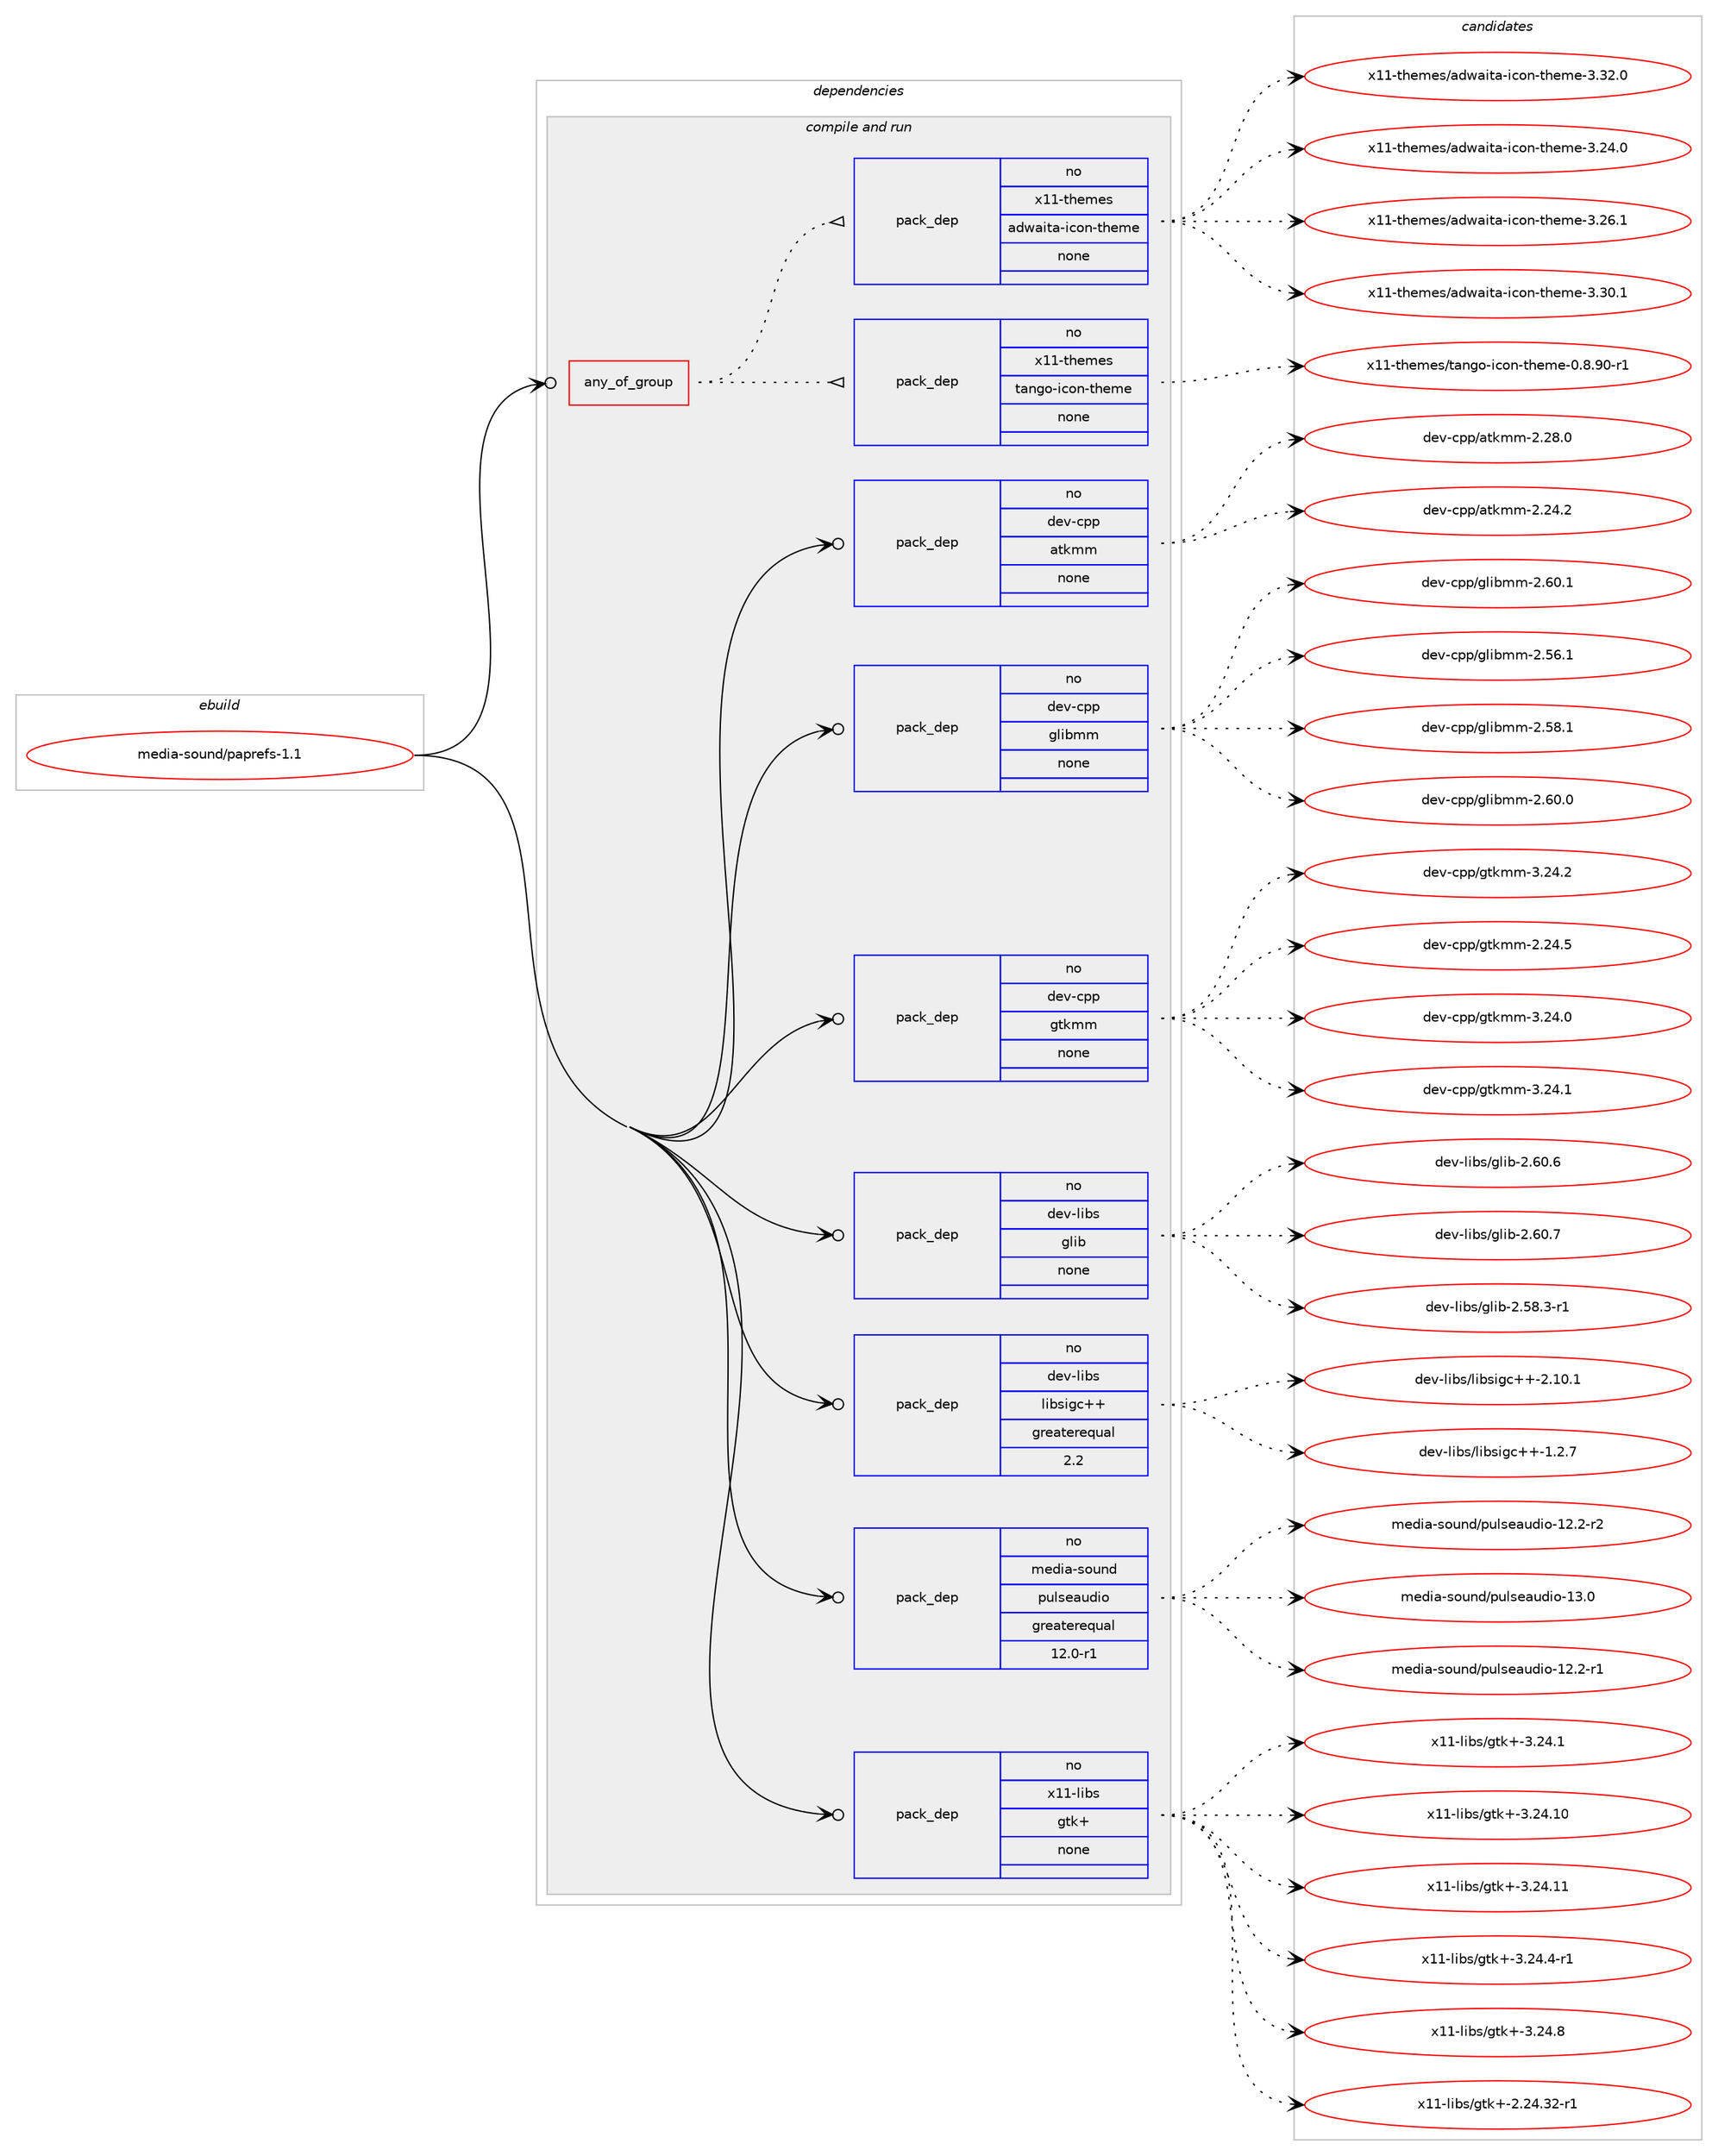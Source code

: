 digraph prolog {

# *************
# Graph options
# *************

newrank=true;
concentrate=true;
compound=true;
graph [rankdir=LR,fontname=Helvetica,fontsize=10,ranksep=1.5];#, ranksep=2.5, nodesep=0.2];
edge  [arrowhead=vee];
node  [fontname=Helvetica,fontsize=10];

# **********
# The ebuild
# **********

subgraph cluster_leftcol {
color=gray;
rank=same;
label=<<i>ebuild</i>>;
id [label="media-sound/paprefs-1.1", color=red, width=4, href="../media-sound/paprefs-1.1.svg"];
}

# ****************
# The dependencies
# ****************

subgraph cluster_midcol {
color=gray;
label=<<i>dependencies</i>>;
subgraph cluster_compile {
fillcolor="#eeeeee";
style=filled;
label=<<i>compile</i>>;
}
subgraph cluster_compileandrun {
fillcolor="#eeeeee";
style=filled;
label=<<i>compile and run</i>>;
subgraph any13559 {
dependency801689 [label=<<TABLE BORDER="0" CELLBORDER="1" CELLSPACING="0" CELLPADDING="4"><TR><TD CELLPADDING="10">any_of_group</TD></TR></TABLE>>, shape=none, color=red];subgraph pack593014 {
dependency801690 [label=<<TABLE BORDER="0" CELLBORDER="1" CELLSPACING="0" CELLPADDING="4" WIDTH="220"><TR><TD ROWSPAN="6" CELLPADDING="30">pack_dep</TD></TR><TR><TD WIDTH="110">no</TD></TR><TR><TD>x11-themes</TD></TR><TR><TD>tango-icon-theme</TD></TR><TR><TD>none</TD></TR><TR><TD></TD></TR></TABLE>>, shape=none, color=blue];
}
dependency801689:e -> dependency801690:w [weight=20,style="dotted",arrowhead="oinv"];
subgraph pack593015 {
dependency801691 [label=<<TABLE BORDER="0" CELLBORDER="1" CELLSPACING="0" CELLPADDING="4" WIDTH="220"><TR><TD ROWSPAN="6" CELLPADDING="30">pack_dep</TD></TR><TR><TD WIDTH="110">no</TD></TR><TR><TD>x11-themes</TD></TR><TR><TD>adwaita-icon-theme</TD></TR><TR><TD>none</TD></TR><TR><TD></TD></TR></TABLE>>, shape=none, color=blue];
}
dependency801689:e -> dependency801691:w [weight=20,style="dotted",arrowhead="oinv"];
}
id:e -> dependency801689:w [weight=20,style="solid",arrowhead="odotvee"];
subgraph pack593016 {
dependency801692 [label=<<TABLE BORDER="0" CELLBORDER="1" CELLSPACING="0" CELLPADDING="4" WIDTH="220"><TR><TD ROWSPAN="6" CELLPADDING="30">pack_dep</TD></TR><TR><TD WIDTH="110">no</TD></TR><TR><TD>dev-cpp</TD></TR><TR><TD>atkmm</TD></TR><TR><TD>none</TD></TR><TR><TD></TD></TR></TABLE>>, shape=none, color=blue];
}
id:e -> dependency801692:w [weight=20,style="solid",arrowhead="odotvee"];
subgraph pack593017 {
dependency801693 [label=<<TABLE BORDER="0" CELLBORDER="1" CELLSPACING="0" CELLPADDING="4" WIDTH="220"><TR><TD ROWSPAN="6" CELLPADDING="30">pack_dep</TD></TR><TR><TD WIDTH="110">no</TD></TR><TR><TD>dev-cpp</TD></TR><TR><TD>glibmm</TD></TR><TR><TD>none</TD></TR><TR><TD></TD></TR></TABLE>>, shape=none, color=blue];
}
id:e -> dependency801693:w [weight=20,style="solid",arrowhead="odotvee"];
subgraph pack593018 {
dependency801694 [label=<<TABLE BORDER="0" CELLBORDER="1" CELLSPACING="0" CELLPADDING="4" WIDTH="220"><TR><TD ROWSPAN="6" CELLPADDING="30">pack_dep</TD></TR><TR><TD WIDTH="110">no</TD></TR><TR><TD>dev-cpp</TD></TR><TR><TD>gtkmm</TD></TR><TR><TD>none</TD></TR><TR><TD></TD></TR></TABLE>>, shape=none, color=blue];
}
id:e -> dependency801694:w [weight=20,style="solid",arrowhead="odotvee"];
subgraph pack593019 {
dependency801695 [label=<<TABLE BORDER="0" CELLBORDER="1" CELLSPACING="0" CELLPADDING="4" WIDTH="220"><TR><TD ROWSPAN="6" CELLPADDING="30">pack_dep</TD></TR><TR><TD WIDTH="110">no</TD></TR><TR><TD>dev-libs</TD></TR><TR><TD>glib</TD></TR><TR><TD>none</TD></TR><TR><TD></TD></TR></TABLE>>, shape=none, color=blue];
}
id:e -> dependency801695:w [weight=20,style="solid",arrowhead="odotvee"];
subgraph pack593020 {
dependency801696 [label=<<TABLE BORDER="0" CELLBORDER="1" CELLSPACING="0" CELLPADDING="4" WIDTH="220"><TR><TD ROWSPAN="6" CELLPADDING="30">pack_dep</TD></TR><TR><TD WIDTH="110">no</TD></TR><TR><TD>dev-libs</TD></TR><TR><TD>libsigc++</TD></TR><TR><TD>greaterequal</TD></TR><TR><TD>2.2</TD></TR></TABLE>>, shape=none, color=blue];
}
id:e -> dependency801696:w [weight=20,style="solid",arrowhead="odotvee"];
subgraph pack593021 {
dependency801697 [label=<<TABLE BORDER="0" CELLBORDER="1" CELLSPACING="0" CELLPADDING="4" WIDTH="220"><TR><TD ROWSPAN="6" CELLPADDING="30">pack_dep</TD></TR><TR><TD WIDTH="110">no</TD></TR><TR><TD>media-sound</TD></TR><TR><TD>pulseaudio</TD></TR><TR><TD>greaterequal</TD></TR><TR><TD>12.0-r1</TD></TR></TABLE>>, shape=none, color=blue];
}
id:e -> dependency801697:w [weight=20,style="solid",arrowhead="odotvee"];
subgraph pack593022 {
dependency801698 [label=<<TABLE BORDER="0" CELLBORDER="1" CELLSPACING="0" CELLPADDING="4" WIDTH="220"><TR><TD ROWSPAN="6" CELLPADDING="30">pack_dep</TD></TR><TR><TD WIDTH="110">no</TD></TR><TR><TD>x11-libs</TD></TR><TR><TD>gtk+</TD></TR><TR><TD>none</TD></TR><TR><TD></TD></TR></TABLE>>, shape=none, color=blue];
}
id:e -> dependency801698:w [weight=20,style="solid",arrowhead="odotvee"];
}
subgraph cluster_run {
fillcolor="#eeeeee";
style=filled;
label=<<i>run</i>>;
}
}

# **************
# The candidates
# **************

subgraph cluster_choices {
rank=same;
color=gray;
label=<<i>candidates</i>>;

subgraph choice593014 {
color=black;
nodesep=1;
choice1204949451161041011091011154711697110103111451059911111045116104101109101454846564657484511449 [label="x11-themes/tango-icon-theme-0.8.90-r1", color=red, width=4,href="../x11-themes/tango-icon-theme-0.8.90-r1.svg"];
dependency801690:e -> choice1204949451161041011091011154711697110103111451059911111045116104101109101454846564657484511449:w [style=dotted,weight="100"];
}
subgraph choice593015 {
color=black;
nodesep=1;
choice1204949451161041011091011154797100119971051169745105991111104511610410110910145514650524648 [label="x11-themes/adwaita-icon-theme-3.24.0", color=red, width=4,href="../x11-themes/adwaita-icon-theme-3.24.0.svg"];
choice1204949451161041011091011154797100119971051169745105991111104511610410110910145514650544649 [label="x11-themes/adwaita-icon-theme-3.26.1", color=red, width=4,href="../x11-themes/adwaita-icon-theme-3.26.1.svg"];
choice1204949451161041011091011154797100119971051169745105991111104511610410110910145514651484649 [label="x11-themes/adwaita-icon-theme-3.30.1", color=red, width=4,href="../x11-themes/adwaita-icon-theme-3.30.1.svg"];
choice1204949451161041011091011154797100119971051169745105991111104511610410110910145514651504648 [label="x11-themes/adwaita-icon-theme-3.32.0", color=red, width=4,href="../x11-themes/adwaita-icon-theme-3.32.0.svg"];
dependency801691:e -> choice1204949451161041011091011154797100119971051169745105991111104511610410110910145514650524648:w [style=dotted,weight="100"];
dependency801691:e -> choice1204949451161041011091011154797100119971051169745105991111104511610410110910145514650544649:w [style=dotted,weight="100"];
dependency801691:e -> choice1204949451161041011091011154797100119971051169745105991111104511610410110910145514651484649:w [style=dotted,weight="100"];
dependency801691:e -> choice1204949451161041011091011154797100119971051169745105991111104511610410110910145514651504648:w [style=dotted,weight="100"];
}
subgraph choice593016 {
color=black;
nodesep=1;
choice1001011184599112112479711610710910945504650524650 [label="dev-cpp/atkmm-2.24.2", color=red, width=4,href="../dev-cpp/atkmm-2.24.2.svg"];
choice1001011184599112112479711610710910945504650564648 [label="dev-cpp/atkmm-2.28.0", color=red, width=4,href="../dev-cpp/atkmm-2.28.0.svg"];
dependency801692:e -> choice1001011184599112112479711610710910945504650524650:w [style=dotted,weight="100"];
dependency801692:e -> choice1001011184599112112479711610710910945504650564648:w [style=dotted,weight="100"];
}
subgraph choice593017 {
color=black;
nodesep=1;
choice1001011184599112112471031081059810910945504653544649 [label="dev-cpp/glibmm-2.56.1", color=red, width=4,href="../dev-cpp/glibmm-2.56.1.svg"];
choice1001011184599112112471031081059810910945504653564649 [label="dev-cpp/glibmm-2.58.1", color=red, width=4,href="../dev-cpp/glibmm-2.58.1.svg"];
choice1001011184599112112471031081059810910945504654484648 [label="dev-cpp/glibmm-2.60.0", color=red, width=4,href="../dev-cpp/glibmm-2.60.0.svg"];
choice1001011184599112112471031081059810910945504654484649 [label="dev-cpp/glibmm-2.60.1", color=red, width=4,href="../dev-cpp/glibmm-2.60.1.svg"];
dependency801693:e -> choice1001011184599112112471031081059810910945504653544649:w [style=dotted,weight="100"];
dependency801693:e -> choice1001011184599112112471031081059810910945504653564649:w [style=dotted,weight="100"];
dependency801693:e -> choice1001011184599112112471031081059810910945504654484648:w [style=dotted,weight="100"];
dependency801693:e -> choice1001011184599112112471031081059810910945504654484649:w [style=dotted,weight="100"];
}
subgraph choice593018 {
color=black;
nodesep=1;
choice10010111845991121124710311610710910945504650524653 [label="dev-cpp/gtkmm-2.24.5", color=red, width=4,href="../dev-cpp/gtkmm-2.24.5.svg"];
choice10010111845991121124710311610710910945514650524648 [label="dev-cpp/gtkmm-3.24.0", color=red, width=4,href="../dev-cpp/gtkmm-3.24.0.svg"];
choice10010111845991121124710311610710910945514650524649 [label="dev-cpp/gtkmm-3.24.1", color=red, width=4,href="../dev-cpp/gtkmm-3.24.1.svg"];
choice10010111845991121124710311610710910945514650524650 [label="dev-cpp/gtkmm-3.24.2", color=red, width=4,href="../dev-cpp/gtkmm-3.24.2.svg"];
dependency801694:e -> choice10010111845991121124710311610710910945504650524653:w [style=dotted,weight="100"];
dependency801694:e -> choice10010111845991121124710311610710910945514650524648:w [style=dotted,weight="100"];
dependency801694:e -> choice10010111845991121124710311610710910945514650524649:w [style=dotted,weight="100"];
dependency801694:e -> choice10010111845991121124710311610710910945514650524650:w [style=dotted,weight="100"];
}
subgraph choice593019 {
color=black;
nodesep=1;
choice10010111845108105981154710310810598455046535646514511449 [label="dev-libs/glib-2.58.3-r1", color=red, width=4,href="../dev-libs/glib-2.58.3-r1.svg"];
choice1001011184510810598115471031081059845504654484654 [label="dev-libs/glib-2.60.6", color=red, width=4,href="../dev-libs/glib-2.60.6.svg"];
choice1001011184510810598115471031081059845504654484655 [label="dev-libs/glib-2.60.7", color=red, width=4,href="../dev-libs/glib-2.60.7.svg"];
dependency801695:e -> choice10010111845108105981154710310810598455046535646514511449:w [style=dotted,weight="100"];
dependency801695:e -> choice1001011184510810598115471031081059845504654484654:w [style=dotted,weight="100"];
dependency801695:e -> choice1001011184510810598115471031081059845504654484655:w [style=dotted,weight="100"];
}
subgraph choice593020 {
color=black;
nodesep=1;
choice10010111845108105981154710810598115105103994343454946504655 [label="dev-libs/libsigc++-1.2.7", color=red, width=4,href="../dev-libs/libsigc++-1.2.7.svg"];
choice1001011184510810598115471081059811510510399434345504649484649 [label="dev-libs/libsigc++-2.10.1", color=red, width=4,href="../dev-libs/libsigc++-2.10.1.svg"];
dependency801696:e -> choice10010111845108105981154710810598115105103994343454946504655:w [style=dotted,weight="100"];
dependency801696:e -> choice1001011184510810598115471081059811510510399434345504649484649:w [style=dotted,weight="100"];
}
subgraph choice593021 {
color=black;
nodesep=1;
choice1091011001059745115111117110100471121171081151019711710010511145495046504511449 [label="media-sound/pulseaudio-12.2-r1", color=red, width=4,href="../media-sound/pulseaudio-12.2-r1.svg"];
choice1091011001059745115111117110100471121171081151019711710010511145495046504511450 [label="media-sound/pulseaudio-12.2-r2", color=red, width=4,href="../media-sound/pulseaudio-12.2-r2.svg"];
choice109101100105974511511111711010047112117108115101971171001051114549514648 [label="media-sound/pulseaudio-13.0", color=red, width=4,href="../media-sound/pulseaudio-13.0.svg"];
dependency801697:e -> choice1091011001059745115111117110100471121171081151019711710010511145495046504511449:w [style=dotted,weight="100"];
dependency801697:e -> choice1091011001059745115111117110100471121171081151019711710010511145495046504511450:w [style=dotted,weight="100"];
dependency801697:e -> choice109101100105974511511111711010047112117108115101971171001051114549514648:w [style=dotted,weight="100"];
}
subgraph choice593022 {
color=black;
nodesep=1;
choice12049494510810598115471031161074345504650524651504511449 [label="x11-libs/gtk+-2.24.32-r1", color=red, width=4,href="../x11-libs/gtk+-2.24.32-r1.svg"];
choice12049494510810598115471031161074345514650524649 [label="x11-libs/gtk+-3.24.1", color=red, width=4,href="../x11-libs/gtk+-3.24.1.svg"];
choice1204949451081059811547103116107434551465052464948 [label="x11-libs/gtk+-3.24.10", color=red, width=4,href="../x11-libs/gtk+-3.24.10.svg"];
choice1204949451081059811547103116107434551465052464949 [label="x11-libs/gtk+-3.24.11", color=red, width=4,href="../x11-libs/gtk+-3.24.11.svg"];
choice120494945108105981154710311610743455146505246524511449 [label="x11-libs/gtk+-3.24.4-r1", color=red, width=4,href="../x11-libs/gtk+-3.24.4-r1.svg"];
choice12049494510810598115471031161074345514650524656 [label="x11-libs/gtk+-3.24.8", color=red, width=4,href="../x11-libs/gtk+-3.24.8.svg"];
dependency801698:e -> choice12049494510810598115471031161074345504650524651504511449:w [style=dotted,weight="100"];
dependency801698:e -> choice12049494510810598115471031161074345514650524649:w [style=dotted,weight="100"];
dependency801698:e -> choice1204949451081059811547103116107434551465052464948:w [style=dotted,weight="100"];
dependency801698:e -> choice1204949451081059811547103116107434551465052464949:w [style=dotted,weight="100"];
dependency801698:e -> choice120494945108105981154710311610743455146505246524511449:w [style=dotted,weight="100"];
dependency801698:e -> choice12049494510810598115471031161074345514650524656:w [style=dotted,weight="100"];
}
}

}
